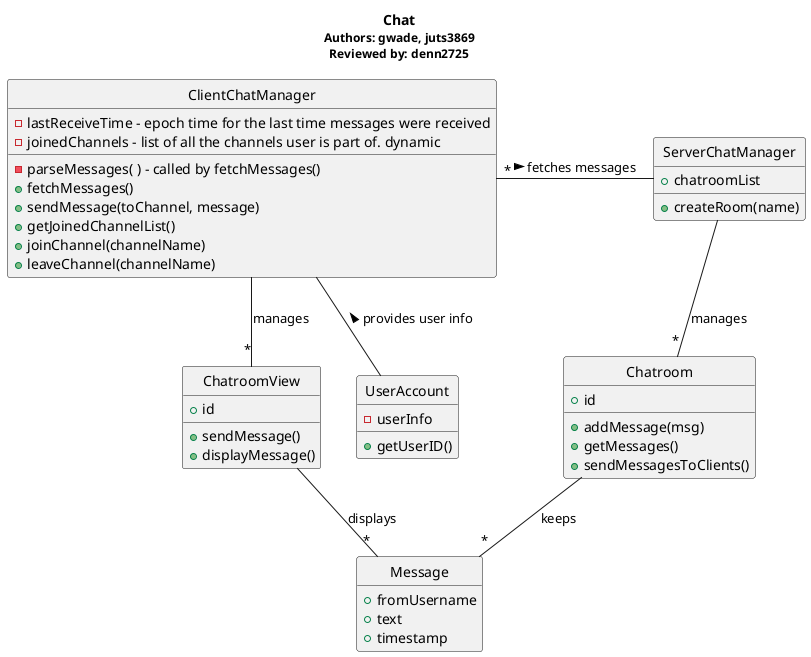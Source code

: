 @startuml
hide circle
hide empty members

Title <b>Chat</b>\n<size:12>Authors: gwade, juts3869\n<size:12>Reviewed by: denn2725


class "ServerChatManager" as chat{
	+chatroomList
	+createRoom(name)

}

class "Chatroom" as chatroom{
	+id
	+addMessage(msg)
	+getMessages()
	+sendMessagesToClients()
}

/'
class "Chat Message" as chatMsg{
	+fromUsername
	+text
	+timestamp
}
'/


class "ClientChatManager" as clientChat{
	-lastReceiveTime - epoch time for the last time messages were received
	-joinedChannels - list of all the channels user is part of. dynamic

	-parseMessages( ) - called by fetchMessages()
	+fetchMessages()
	+sendMessage(toChannel, message)
	+getJoinedChannelList()
	+joinChannel(channelName)
	+leaveChannel(channelName)
}

class "ChatroomView" as clientChatroom{
	+id
	+sendMessage()
	+displayMessage()
}


class "Message" as msg{
'	+fromID
	+fromUsername
	+text
	+timestamp
}


class "UserAccount" as userAccount{
	-userInfo
	+getUserID()
}


chat  -- "*" chatroom : manages
chatroom  -- "*" msg : keeps

clientChat  -- "*" clientChatroom : manages
userAccount  -up-  clientChat : provides user info >
clientChatroom  -- "*" msg : displays

'projectChat -r-|> clientChatroom

clientChat "*" -r- chat : fetches messages >

@enduml